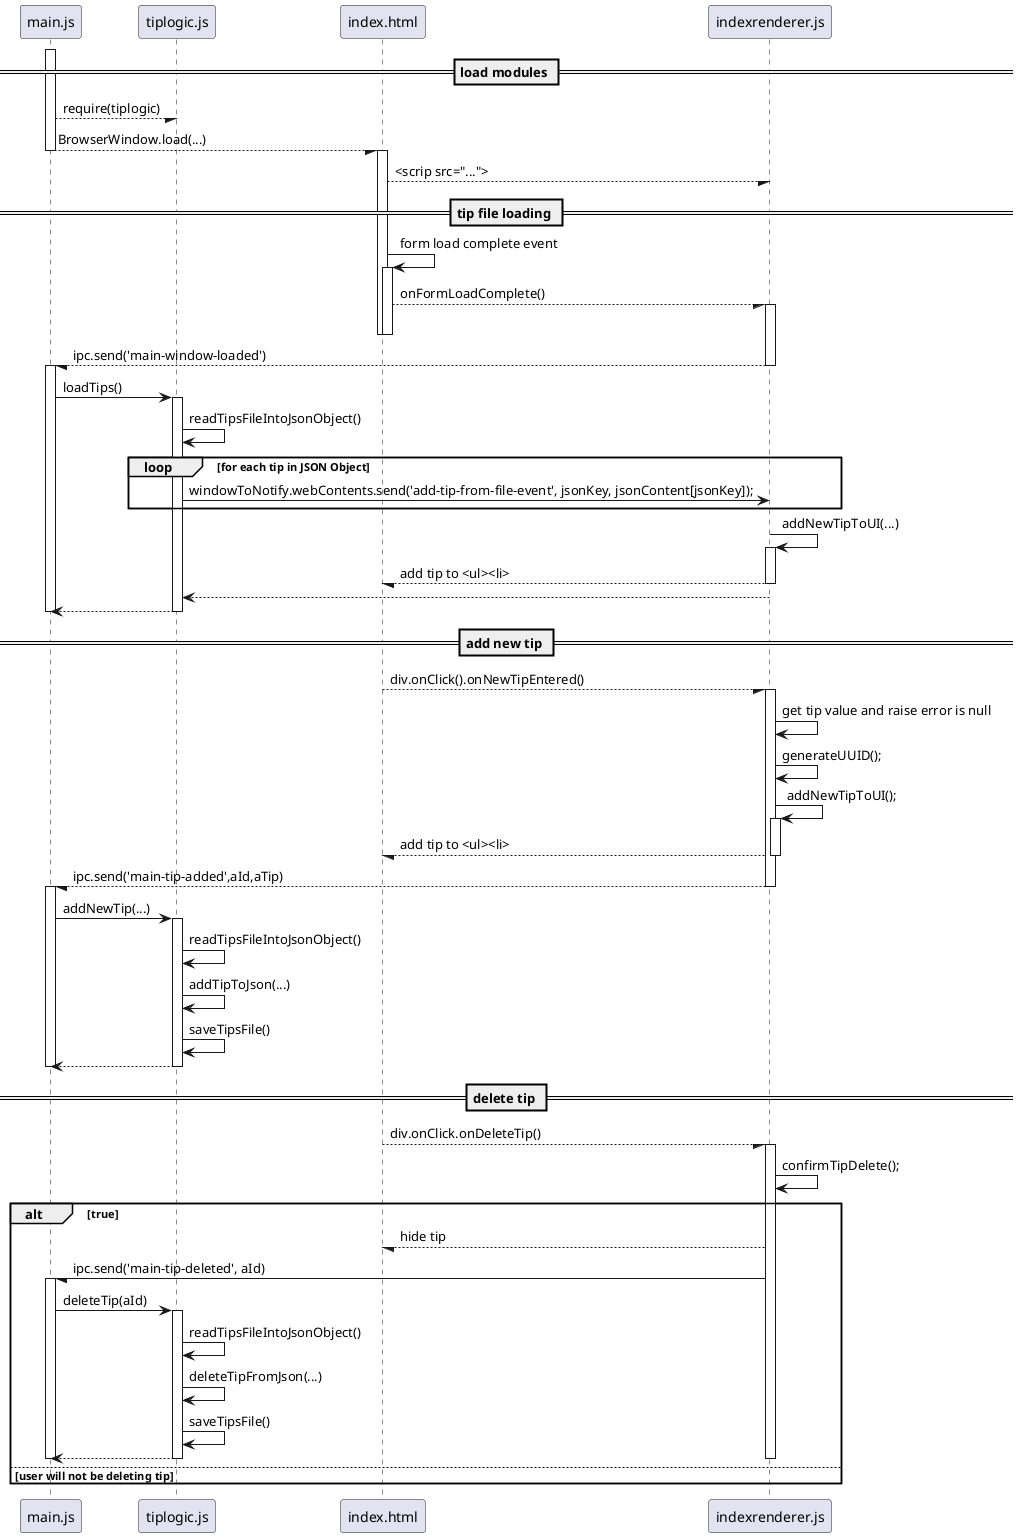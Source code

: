 @startuml

== load modules ==
activate main.js
main.js --/ tiplogic.js : require(tiplogic)
main.js --/ index.html : BrowserWindow.load(...)
deactivate main.js
activate index.html

index.html --/ indexrenderer.js : <scrip src="...">

== tip file loading ==
index.html -> index.html : form load complete event
activate index.html
index.html --/ indexrenderer.js : onFormLoadComplete()
activate indexrenderer.js
deactivate index.html
deactivate index.html

indexrenderer.js --/ main.js : ipc.send('main-window-loaded')
deactivate indexrenderer.js
activate main.js

main.js -> tiplogic.js : loadTips()
activate tiplogic.js
tiplogic.js -> tiplogic.js : readTipsFileIntoJsonObject()
loop for each tip in JSON Object
  tiplogic.js -> indexrenderer.js : windowToNotify.webContents.send('add-tip-from-file-event', jsonKey, jsonContent[jsonKey]);
end loop
activate indexrenderer.js
indexrenderer.js -> indexrenderer.js : addNewTipToUI(...)
activate indexrenderer.js
indexrenderer.js --/ index.html : add tip to <ul><li>
deactivate indexrenderer.js
tiplogic.js <-- indexrenderer.js
deactivate indexrenderer.js
main.js <-- tiplogic.js
deactivate tiplogic.js
deactivate main.js

== add new tip ==
index.html --/ indexrenderer.js : div.onClick().onNewTipEntered()
activate indexrenderer.js
indexrenderer.js -> indexrenderer.js : get tip value and raise error is null
indexrenderer.js -> indexrenderer.js : generateUUID();
indexrenderer.js -> indexrenderer.js : addNewTipToUI();
activate indexrenderer.js
indexrenderer.js --/ index.html : add tip to <ul><li>
deactivate indexrenderer.js
indexrenderer.js --/ main.js : ipc.send('main-tip-added',aId,aTip)
deactivate indexrenderer.js

activate main.js
main.js -> tiplogic.js : addNewTip(...)
activate tiplogic.js
tiplogic.js -> tiplogic.js : readTipsFileIntoJsonObject()
tiplogic.js -> tiplogic.js : addTipToJson(...)
tiplogic.js -> tiplogic.js : saveTipsFile()
tiplogic.js --> main.js
deactivate tiplogic.js
deactivate main.js

== delete tip ==
index.html --/ indexrenderer.js : div.onClick.onDeleteTip()
activate indexrenderer.js
indexrenderer.js -> indexrenderer.js : confirmTipDelete();
alt true
  indexrenderer.js --/ index.html : hide tip
  indexrenderer.js -/ main.js : ipc.send('main-tip-deleted', aId)
  activate main.js
  main.js -> tiplogic.js : deleteTip(aId)
  activate tiplogic.js
  tiplogic.js -> tiplogic.js : readTipsFileIntoJsonObject()
  tiplogic.js -> tiplogic.js : deleteTipFromJson(...)
  tiplogic.js -> tiplogic.js : saveTipsFile()
  tiplogic.js --> main.js
  deactivate tiplogic.js
  deactivate main.js
else user will not be deleting tip
  deactivate indexrenderer.js
end

@enduml
